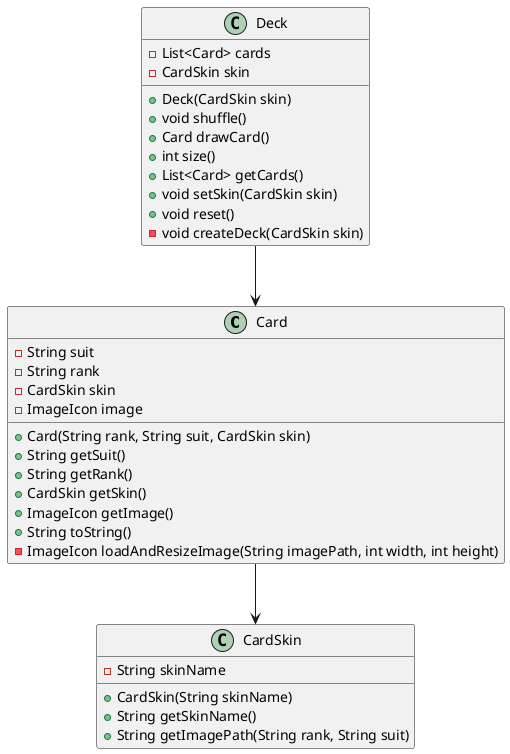 @startuml
class Card {
    - String suit
    - String rank
    - CardSkin skin
    - ImageIcon image
    + Card(String rank, String suit, CardSkin skin)
    + String getSuit()
    + String getRank()
    + CardSkin getSkin()
    + ImageIcon getImage()
    + String toString()
    - ImageIcon loadAndResizeImage(String imagePath, int width, int height)
}

class CardSkin {
    - String skinName
    + CardSkin(String skinName)
    + String getSkinName()
    + String getImagePath(String rank, String suit)
}

class Deck {
    - List<Card> cards
    - CardSkin skin
    + Deck(CardSkin skin)
    + void shuffle()
    + Card drawCard()
    + int size()
    + List<Card> getCards()
    + void setSkin(CardSkin skin)
    + void reset()
    - void createDeck(CardSkin skin)
}

Card --> CardSkin
Deck --> Card
@enduml

